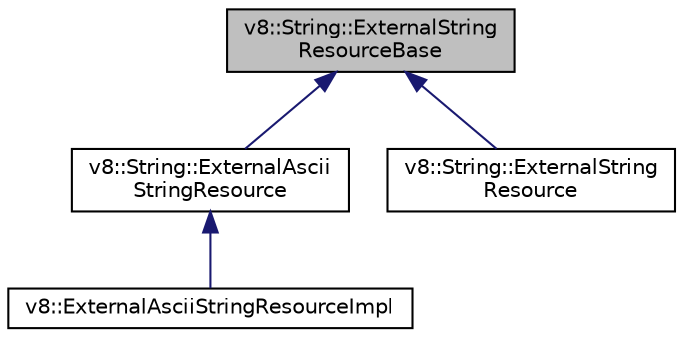 digraph "v8::String::ExternalStringResourceBase"
{
  edge [fontname="Helvetica",fontsize="10",labelfontname="Helvetica",labelfontsize="10"];
  node [fontname="Helvetica",fontsize="10",shape=record];
  Node1 [label="v8::String::ExternalString\lResourceBase",height=0.2,width=0.4,color="black", fillcolor="grey75", style="filled", fontcolor="black"];
  Node1 -> Node2 [dir="back",color="midnightblue",fontsize="10",style="solid",fontname="Helvetica"];
  Node2 [label="v8::String::ExternalAscii\lStringResource",height=0.2,width=0.4,color="black", fillcolor="white", style="filled",URL="$classv8_1_1String_1_1ExternalAsciiStringResource.html"];
  Node2 -> Node3 [dir="back",color="midnightblue",fontsize="10",style="solid",fontname="Helvetica"];
  Node3 [label="v8::ExternalAsciiStringResourceImpl",height=0.2,width=0.4,color="black", fillcolor="white", style="filled",URL="$classv8_1_1ExternalAsciiStringResourceImpl.html"];
  Node1 -> Node4 [dir="back",color="midnightblue",fontsize="10",style="solid",fontname="Helvetica"];
  Node4 [label="v8::String::ExternalString\lResource",height=0.2,width=0.4,color="black", fillcolor="white", style="filled",URL="$classv8_1_1String_1_1ExternalStringResource.html"];
}
